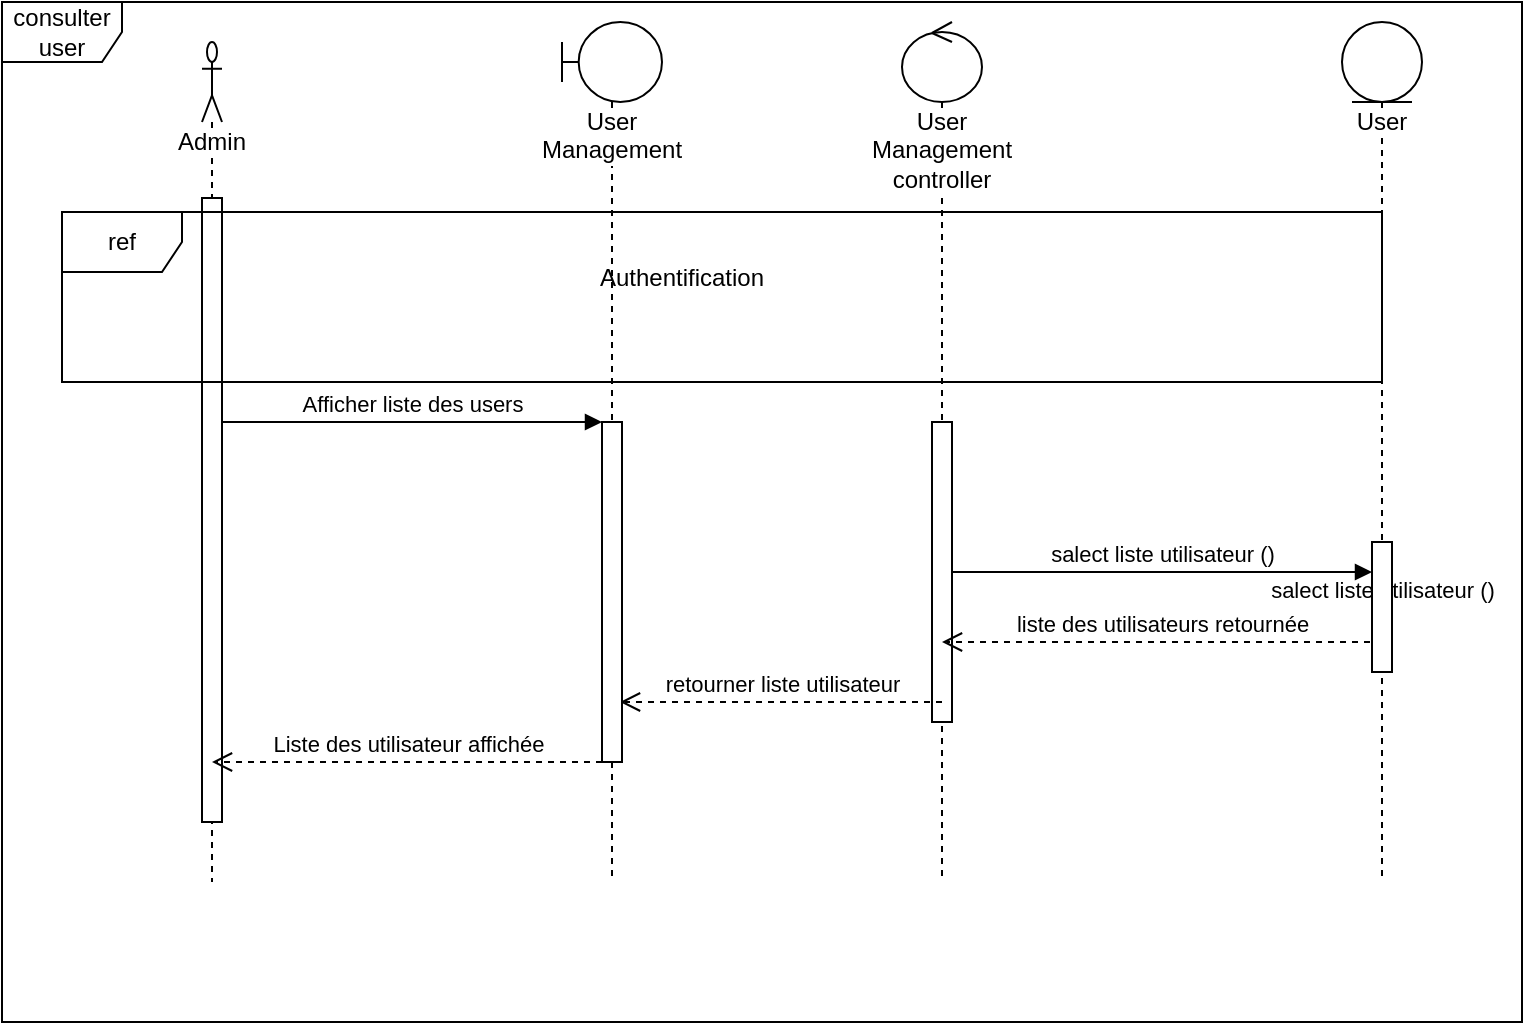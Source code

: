 <mxfile version="10.3.9" type="device"><diagram id="chPoz5LdmpBUyQcO5zTx" name="Page-1"><mxGraphModel dx="840" dy="506" grid="1" gridSize="10" guides="1" tooltips="1" connect="1" arrows="1" fold="1" page="1" pageScale="1" pageWidth="850" pageHeight="1100" math="0" shadow="0"><root><mxCell id="0"/><mxCell id="1" parent="0"/><mxCell id="2UEXE4apJw5BmhpLBmJW-9" value="Admin" style="shape=umlLifeline;participant=umlActor;perimeter=lifelinePerimeter;whiteSpace=wrap;html=1;container=1;collapsible=0;recursiveResize=0;verticalAlign=top;spacingTop=36;labelBackgroundColor=#ffffff;outlineConnect=0;" parent="1" vertex="1"><mxGeometry x="120" y="90" width="10" height="420" as="geometry"/></mxCell><mxCell id="2UEXE4apJw5BmhpLBmJW-15" value="Afficher liste des users" style="html=1;verticalAlign=bottom;endArrow=block;" parent="2UEXE4apJw5BmhpLBmJW-9" edge="1"><mxGeometry width="80" relative="1" as="geometry"><mxPoint x="10" y="190" as="sourcePoint"/><mxPoint x="200" y="190" as="targetPoint"/></mxGeometry></mxCell><mxCell id="2UEXE4apJw5BmhpLBmJW-65" value="" style="html=1;points=[];perimeter=orthogonalPerimeter;" parent="2UEXE4apJw5BmhpLBmJW-9" vertex="1"><mxGeometry y="78" width="10" height="312" as="geometry"/></mxCell><mxCell id="2UEXE4apJw5BmhpLBmJW-10" value="User Management controller" style="shape=umlLifeline;participant=umlControl;perimeter=lifelinePerimeter;whiteSpace=wrap;html=1;container=1;collapsible=0;recursiveResize=0;verticalAlign=top;spacingTop=36;labelBackgroundColor=#ffffff;outlineConnect=0;" parent="1" vertex="1"><mxGeometry x="470" y="80" width="40" height="430" as="geometry"/></mxCell><mxCell id="2UEXE4apJw5BmhpLBmJW-67" value="" style="html=1;points=[];perimeter=orthogonalPerimeter;" parent="2UEXE4apJw5BmhpLBmJW-10" vertex="1"><mxGeometry x="15" y="200" width="10" height="150" as="geometry"/></mxCell><mxCell id="2UEXE4apJw5BmhpLBmJW-11" value="User" style="shape=umlLifeline;participant=umlEntity;perimeter=lifelinePerimeter;whiteSpace=wrap;html=1;container=1;collapsible=0;recursiveResize=0;verticalAlign=top;spacingTop=36;labelBackgroundColor=#ffffff;outlineConnect=0;" parent="1" vertex="1"><mxGeometry x="690" y="80" width="40" height="430" as="geometry"/></mxCell><mxCell id="2UEXE4apJw5BmhpLBmJW-12" value="ref" style="shape=umlFrame;whiteSpace=wrap;html=1;" parent="1" vertex="1"><mxGeometry x="50" y="175" width="660" height="85" as="geometry"/></mxCell><mxCell id="2UEXE4apJw5BmhpLBmJW-20" value="liste des utilisateurs retournée" style="html=1;verticalAlign=bottom;endArrow=open;dashed=1;endSize=8;" parent="1" target="2UEXE4apJw5BmhpLBmJW-10" edge="1"><mxGeometry relative="1" as="geometry"><mxPoint x="710" y="390" as="sourcePoint"/><mxPoint x="630" y="390" as="targetPoint"/></mxGeometry></mxCell><mxCell id="2UEXE4apJw5BmhpLBmJW-21" value="retourner liste utilisateur" style="html=1;verticalAlign=bottom;endArrow=open;dashed=1;endSize=8;" parent="1" edge="1"><mxGeometry relative="1" as="geometry"><mxPoint x="490" y="420" as="sourcePoint"/><mxPoint x="329" y="420" as="targetPoint"/></mxGeometry></mxCell><mxCell id="2UEXE4apJw5BmhpLBmJW-23" value="Liste des utilisateur affichée" style="html=1;verticalAlign=bottom;endArrow=open;dashed=1;endSize=8;" parent="1" target="2UEXE4apJw5BmhpLBmJW-9" edge="1"><mxGeometry relative="1" as="geometry"><mxPoint x="320" y="450" as="sourcePoint"/><mxPoint x="240" y="450" as="targetPoint"/></mxGeometry></mxCell><mxCell id="2UEXE4apJw5BmhpLBmJW-64" value="Authentification" style="text;html=1;strokeColor=none;fillColor=none;align=center;verticalAlign=middle;whiteSpace=wrap;rounded=0;" parent="1" vertex="1"><mxGeometry x="340" y="198" width="40" height="20" as="geometry"/></mxCell><mxCell id="2UEXE4apJw5BmhpLBmJW-19" value="salect liste utilisateur ()" style="html=1;verticalAlign=bottom;endArrow=block;" parent="1" source="2UEXE4apJw5BmhpLBmJW-68" target="2UEXE4apJw5BmhpLBmJW-11" edge="1"><mxGeometry width="80" relative="1" as="geometry"><mxPoint x="490" y="320" as="sourcePoint"/><mxPoint x="570" y="320" as="targetPoint"/></mxGeometry></mxCell><mxCell id="2UEXE4apJw5BmhpLBmJW-68" value="" style="html=1;points=[];perimeter=orthogonalPerimeter;" parent="1" vertex="1"><mxGeometry x="705" y="340" width="10" height="65" as="geometry"/></mxCell><mxCell id="2UEXE4apJw5BmhpLBmJW-69" value="salect liste utilisateur ()" style="html=1;verticalAlign=bottom;endArrow=block;" parent="1" source="2UEXE4apJw5BmhpLBmJW-67" target="2UEXE4apJw5BmhpLBmJW-68" edge="1"><mxGeometry width="80" relative="1" as="geometry"><mxPoint x="495" y="355" as="sourcePoint"/><mxPoint x="709.5" y="355" as="targetPoint"/></mxGeometry></mxCell><mxCell id="2UEXE4apJw5BmhpLBmJW-70" value="User Management" style="shape=umlLifeline;participant=umlBoundary;perimeter=lifelinePerimeter;whiteSpace=wrap;html=1;container=1;collapsible=0;recursiveResize=0;verticalAlign=top;spacingTop=36;labelBackgroundColor=#ffffff;outlineConnect=0;" parent="1" vertex="1"><mxGeometry x="300" y="80" width="50" height="430" as="geometry"/></mxCell><mxCell id="2UEXE4apJw5BmhpLBmJW-71" value="" style="html=1;points=[];perimeter=orthogonalPerimeter;" parent="2UEXE4apJw5BmhpLBmJW-70" vertex="1"><mxGeometry x="20" y="200" width="10" height="170" as="geometry"/></mxCell><mxCell id="5Ua6yg7CCCrbmQZawosT-2" value="consulter&lt;br&gt;user&lt;br&gt;" style="shape=umlFrame;whiteSpace=wrap;html=1;" vertex="1" parent="1"><mxGeometry x="20" y="70" width="760" height="510" as="geometry"/></mxCell></root></mxGraphModel></diagram></mxfile>